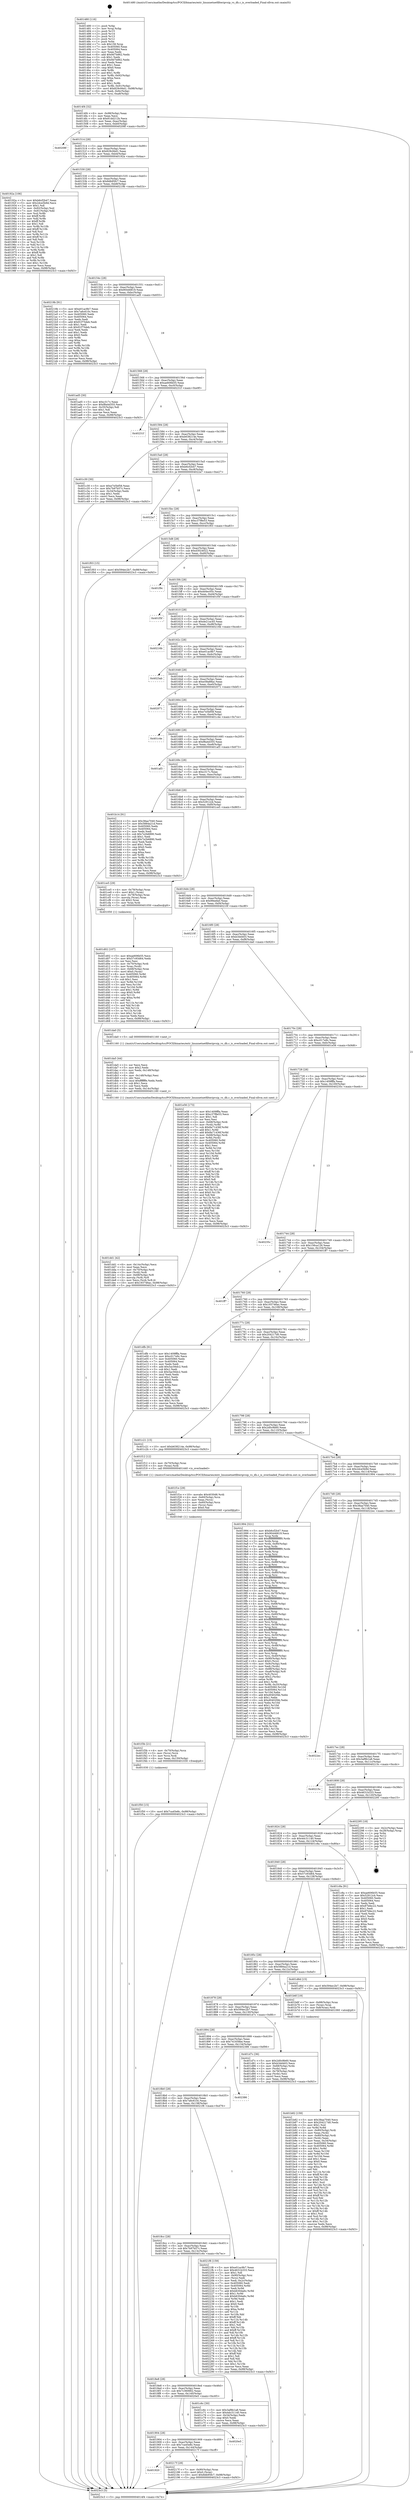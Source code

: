 digraph "0x401480" {
  label = "0x401480 (/mnt/c/Users/mathe/Desktop/tcc/POCII/binaries/extr_linuxnetnetfilteripvsip_vs_dh.c_is_overloaded_Final-ollvm.out::main(0))"
  labelloc = "t"
  node[shape=record]

  Entry [label="",width=0.3,height=0.3,shape=circle,fillcolor=black,style=filled]
  "0x4014f4" [label="{
     0x4014f4 [32]\l
     | [instrs]\l
     &nbsp;&nbsp;0x4014f4 \<+6\>: mov -0x98(%rbp),%eax\l
     &nbsp;&nbsp;0x4014fa \<+2\>: mov %eax,%ecx\l
     &nbsp;&nbsp;0x4014fc \<+6\>: sub $0x81dd212b,%ecx\l
     &nbsp;&nbsp;0x401502 \<+6\>: mov %eax,-0xac(%rbp)\l
     &nbsp;&nbsp;0x401508 \<+6\>: mov %ecx,-0xb0(%rbp)\l
     &nbsp;&nbsp;0x40150e \<+6\>: je 000000000040208f \<main+0xc0f\>\l
  }"]
  "0x40208f" [label="{
     0x40208f\l
  }", style=dashed]
  "0x401514" [label="{
     0x401514 [28]\l
     | [instrs]\l
     &nbsp;&nbsp;0x401514 \<+5\>: jmp 0000000000401519 \<main+0x99\>\l
     &nbsp;&nbsp;0x401519 \<+6\>: mov -0xac(%rbp),%eax\l
     &nbsp;&nbsp;0x40151f \<+5\>: sub $0x829c94d1,%eax\l
     &nbsp;&nbsp;0x401524 \<+6\>: mov %eax,-0xb4(%rbp)\l
     &nbsp;&nbsp;0x40152a \<+6\>: je 000000000040192a \<main+0x4aa\>\l
  }"]
  Exit [label="",width=0.3,height=0.3,shape=circle,fillcolor=black,style=filled,peripheries=2]
  "0x40192a" [label="{
     0x40192a [106]\l
     | [instrs]\l
     &nbsp;&nbsp;0x40192a \<+5\>: mov $0xb6cf2b47,%eax\l
     &nbsp;&nbsp;0x40192f \<+5\>: mov $0x2dce5b9d,%ecx\l
     &nbsp;&nbsp;0x401934 \<+2\>: mov $0x1,%dl\l
     &nbsp;&nbsp;0x401936 \<+7\>: mov -0x92(%rbp),%sil\l
     &nbsp;&nbsp;0x40193d \<+7\>: mov -0x91(%rbp),%dil\l
     &nbsp;&nbsp;0x401944 \<+3\>: mov %sil,%r8b\l
     &nbsp;&nbsp;0x401947 \<+4\>: xor $0xff,%r8b\l
     &nbsp;&nbsp;0x40194b \<+3\>: mov %dil,%r9b\l
     &nbsp;&nbsp;0x40194e \<+4\>: xor $0xff,%r9b\l
     &nbsp;&nbsp;0x401952 \<+3\>: xor $0x1,%dl\l
     &nbsp;&nbsp;0x401955 \<+3\>: mov %r8b,%r10b\l
     &nbsp;&nbsp;0x401958 \<+4\>: and $0xff,%r10b\l
     &nbsp;&nbsp;0x40195c \<+3\>: and %dl,%sil\l
     &nbsp;&nbsp;0x40195f \<+3\>: mov %r9b,%r11b\l
     &nbsp;&nbsp;0x401962 \<+4\>: and $0xff,%r11b\l
     &nbsp;&nbsp;0x401966 \<+3\>: and %dl,%dil\l
     &nbsp;&nbsp;0x401969 \<+3\>: or %sil,%r10b\l
     &nbsp;&nbsp;0x40196c \<+3\>: or %dil,%r11b\l
     &nbsp;&nbsp;0x40196f \<+3\>: xor %r11b,%r10b\l
     &nbsp;&nbsp;0x401972 \<+3\>: or %r9b,%r8b\l
     &nbsp;&nbsp;0x401975 \<+4\>: xor $0xff,%r8b\l
     &nbsp;&nbsp;0x401979 \<+3\>: or $0x1,%dl\l
     &nbsp;&nbsp;0x40197c \<+3\>: and %dl,%r8b\l
     &nbsp;&nbsp;0x40197f \<+3\>: or %r8b,%r10b\l
     &nbsp;&nbsp;0x401982 \<+4\>: test $0x1,%r10b\l
     &nbsp;&nbsp;0x401986 \<+3\>: cmovne %ecx,%eax\l
     &nbsp;&nbsp;0x401989 \<+6\>: mov %eax,-0x98(%rbp)\l
     &nbsp;&nbsp;0x40198f \<+5\>: jmp 00000000004023c3 \<main+0xf43\>\l
  }"]
  "0x401530" [label="{
     0x401530 [28]\l
     | [instrs]\l
     &nbsp;&nbsp;0x401530 \<+5\>: jmp 0000000000401535 \<main+0xb5\>\l
     &nbsp;&nbsp;0x401535 \<+6\>: mov -0xac(%rbp),%eax\l
     &nbsp;&nbsp;0x40153b \<+5\>: sub $0x8db95fc7,%eax\l
     &nbsp;&nbsp;0x401540 \<+6\>: mov %eax,-0xb8(%rbp)\l
     &nbsp;&nbsp;0x401546 \<+6\>: je 000000000040219b \<main+0xd1b\>\l
  }"]
  "0x4023c3" [label="{
     0x4023c3 [5]\l
     | [instrs]\l
     &nbsp;&nbsp;0x4023c3 \<+5\>: jmp 00000000004014f4 \<main+0x74\>\l
  }"]
  "0x401480" [label="{
     0x401480 [116]\l
     | [instrs]\l
     &nbsp;&nbsp;0x401480 \<+1\>: push %rbp\l
     &nbsp;&nbsp;0x401481 \<+3\>: mov %rsp,%rbp\l
     &nbsp;&nbsp;0x401484 \<+2\>: push %r15\l
     &nbsp;&nbsp;0x401486 \<+2\>: push %r14\l
     &nbsp;&nbsp;0x401488 \<+2\>: push %r13\l
     &nbsp;&nbsp;0x40148a \<+2\>: push %r12\l
     &nbsp;&nbsp;0x40148c \<+1\>: push %rbx\l
     &nbsp;&nbsp;0x40148d \<+7\>: sub $0x158,%rsp\l
     &nbsp;&nbsp;0x401494 \<+7\>: mov 0x405060,%eax\l
     &nbsp;&nbsp;0x40149b \<+7\>: mov 0x405064,%ecx\l
     &nbsp;&nbsp;0x4014a2 \<+2\>: mov %eax,%edx\l
     &nbsp;&nbsp;0x4014a4 \<+6\>: add $0x9d7b862,%edx\l
     &nbsp;&nbsp;0x4014aa \<+3\>: sub $0x1,%edx\l
     &nbsp;&nbsp;0x4014ad \<+6\>: sub $0x9d7b862,%edx\l
     &nbsp;&nbsp;0x4014b3 \<+3\>: imul %edx,%eax\l
     &nbsp;&nbsp;0x4014b6 \<+3\>: and $0x1,%eax\l
     &nbsp;&nbsp;0x4014b9 \<+3\>: cmp $0x0,%eax\l
     &nbsp;&nbsp;0x4014bc \<+4\>: sete %r8b\l
     &nbsp;&nbsp;0x4014c0 \<+4\>: and $0x1,%r8b\l
     &nbsp;&nbsp;0x4014c4 \<+7\>: mov %r8b,-0x92(%rbp)\l
     &nbsp;&nbsp;0x4014cb \<+3\>: cmp $0xa,%ecx\l
     &nbsp;&nbsp;0x4014ce \<+4\>: setl %r8b\l
     &nbsp;&nbsp;0x4014d2 \<+4\>: and $0x1,%r8b\l
     &nbsp;&nbsp;0x4014d6 \<+7\>: mov %r8b,-0x91(%rbp)\l
     &nbsp;&nbsp;0x4014dd \<+10\>: movl $0x829c94d1,-0x98(%rbp)\l
     &nbsp;&nbsp;0x4014e7 \<+6\>: mov %edi,-0x9c(%rbp)\l
     &nbsp;&nbsp;0x4014ed \<+7\>: mov %rsi,-0xa8(%rbp)\l
  }"]
  "0x401920" [label="{
     0x401920\l
  }", style=dashed]
  "0x40219b" [label="{
     0x40219b [91]\l
     | [instrs]\l
     &nbsp;&nbsp;0x40219b \<+5\>: mov $0xe01ac9b7,%eax\l
     &nbsp;&nbsp;0x4021a0 \<+5\>: mov $0x7a6c610c,%ecx\l
     &nbsp;&nbsp;0x4021a5 \<+7\>: mov 0x405060,%edx\l
     &nbsp;&nbsp;0x4021ac \<+7\>: mov 0x405064,%esi\l
     &nbsp;&nbsp;0x4021b3 \<+2\>: mov %edx,%edi\l
     &nbsp;&nbsp;0x4021b5 \<+6\>: add $0x91f75deb,%edi\l
     &nbsp;&nbsp;0x4021bb \<+3\>: sub $0x1,%edi\l
     &nbsp;&nbsp;0x4021be \<+6\>: sub $0x91f75deb,%edi\l
     &nbsp;&nbsp;0x4021c4 \<+3\>: imul %edi,%edx\l
     &nbsp;&nbsp;0x4021c7 \<+3\>: and $0x1,%edx\l
     &nbsp;&nbsp;0x4021ca \<+3\>: cmp $0x0,%edx\l
     &nbsp;&nbsp;0x4021cd \<+4\>: sete %r8b\l
     &nbsp;&nbsp;0x4021d1 \<+3\>: cmp $0xa,%esi\l
     &nbsp;&nbsp;0x4021d4 \<+4\>: setl %r9b\l
     &nbsp;&nbsp;0x4021d8 \<+3\>: mov %r8b,%r10b\l
     &nbsp;&nbsp;0x4021db \<+3\>: and %r9b,%r10b\l
     &nbsp;&nbsp;0x4021de \<+3\>: xor %r9b,%r8b\l
     &nbsp;&nbsp;0x4021e1 \<+3\>: or %r8b,%r10b\l
     &nbsp;&nbsp;0x4021e4 \<+4\>: test $0x1,%r10b\l
     &nbsp;&nbsp;0x4021e8 \<+3\>: cmovne %ecx,%eax\l
     &nbsp;&nbsp;0x4021eb \<+6\>: mov %eax,-0x98(%rbp)\l
     &nbsp;&nbsp;0x4021f1 \<+5\>: jmp 00000000004023c3 \<main+0xf43\>\l
  }"]
  "0x40154c" [label="{
     0x40154c [28]\l
     | [instrs]\l
     &nbsp;&nbsp;0x40154c \<+5\>: jmp 0000000000401551 \<main+0xd1\>\l
     &nbsp;&nbsp;0x401551 \<+6\>: mov -0xac(%rbp),%eax\l
     &nbsp;&nbsp;0x401557 \<+5\>: sub $0x90446819,%eax\l
     &nbsp;&nbsp;0x40155c \<+6\>: mov %eax,-0xbc(%rbp)\l
     &nbsp;&nbsp;0x401562 \<+6\>: je 0000000000401ad5 \<main+0x655\>\l
  }"]
  "0x40217f" [label="{
     0x40217f [28]\l
     | [instrs]\l
     &nbsp;&nbsp;0x40217f \<+7\>: mov -0x90(%rbp),%rax\l
     &nbsp;&nbsp;0x402186 \<+6\>: movl $0x0,(%rax)\l
     &nbsp;&nbsp;0x40218c \<+10\>: movl $0x8db95fc7,-0x98(%rbp)\l
     &nbsp;&nbsp;0x402196 \<+5\>: jmp 00000000004023c3 \<main+0xf43\>\l
  }"]
  "0x401ad5" [label="{
     0x401ad5 [30]\l
     | [instrs]\l
     &nbsp;&nbsp;0x401ad5 \<+5\>: mov $0xc317c,%eax\l
     &nbsp;&nbsp;0x401ada \<+5\>: mov $0xf8a4d355,%ecx\l
     &nbsp;&nbsp;0x401adf \<+3\>: mov -0x35(%rbp),%dl\l
     &nbsp;&nbsp;0x401ae2 \<+3\>: test $0x1,%dl\l
     &nbsp;&nbsp;0x401ae5 \<+3\>: cmovne %ecx,%eax\l
     &nbsp;&nbsp;0x401ae8 \<+6\>: mov %eax,-0x98(%rbp)\l
     &nbsp;&nbsp;0x401aee \<+5\>: jmp 00000000004023c3 \<main+0xf43\>\l
  }"]
  "0x401568" [label="{
     0x401568 [28]\l
     | [instrs]\l
     &nbsp;&nbsp;0x401568 \<+5\>: jmp 000000000040156d \<main+0xed\>\l
     &nbsp;&nbsp;0x40156d \<+6\>: mov -0xac(%rbp),%eax\l
     &nbsp;&nbsp;0x401573 \<+5\>: sub $0xae606b55,%eax\l
     &nbsp;&nbsp;0x401578 \<+6\>: mov %eax,-0xc0(%rbp)\l
     &nbsp;&nbsp;0x40157e \<+6\>: je 000000000040231f \<main+0xe9f\>\l
  }"]
  "0x401904" [label="{
     0x401904 [28]\l
     | [instrs]\l
     &nbsp;&nbsp;0x401904 \<+5\>: jmp 0000000000401909 \<main+0x489\>\l
     &nbsp;&nbsp;0x401909 \<+6\>: mov -0xac(%rbp),%eax\l
     &nbsp;&nbsp;0x40190f \<+5\>: sub $0x7ca45e8c,%eax\l
     &nbsp;&nbsp;0x401914 \<+6\>: mov %eax,-0x144(%rbp)\l
     &nbsp;&nbsp;0x40191a \<+6\>: je 000000000040217f \<main+0xcff\>\l
  }"]
  "0x40231f" [label="{
     0x40231f\l
  }", style=dashed]
  "0x401584" [label="{
     0x401584 [28]\l
     | [instrs]\l
     &nbsp;&nbsp;0x401584 \<+5\>: jmp 0000000000401589 \<main+0x109\>\l
     &nbsp;&nbsp;0x401589 \<+6\>: mov -0xac(%rbp),%eax\l
     &nbsp;&nbsp;0x40158f \<+5\>: sub $0xb638214e,%eax\l
     &nbsp;&nbsp;0x401594 \<+6\>: mov %eax,-0xc4(%rbp)\l
     &nbsp;&nbsp;0x40159a \<+6\>: je 0000000000401c30 \<main+0x7b0\>\l
  }"]
  "0x4020e5" [label="{
     0x4020e5\l
  }", style=dashed]
  "0x401c30" [label="{
     0x401c30 [30]\l
     | [instrs]\l
     &nbsp;&nbsp;0x401c30 \<+5\>: mov $0xe7e5bf58,%eax\l
     &nbsp;&nbsp;0x401c35 \<+5\>: mov $0x7b97b57c,%ecx\l
     &nbsp;&nbsp;0x401c3a \<+3\>: mov -0x34(%rbp),%edx\l
     &nbsp;&nbsp;0x401c3d \<+3\>: cmp $0x1,%edx\l
     &nbsp;&nbsp;0x401c40 \<+3\>: cmovl %ecx,%eax\l
     &nbsp;&nbsp;0x401c43 \<+6\>: mov %eax,-0x98(%rbp)\l
     &nbsp;&nbsp;0x401c49 \<+5\>: jmp 00000000004023c3 \<main+0xf43\>\l
  }"]
  "0x4015a0" [label="{
     0x4015a0 [28]\l
     | [instrs]\l
     &nbsp;&nbsp;0x4015a0 \<+5\>: jmp 00000000004015a5 \<main+0x125\>\l
     &nbsp;&nbsp;0x4015a5 \<+6\>: mov -0xac(%rbp),%eax\l
     &nbsp;&nbsp;0x4015ab \<+5\>: sub $0xb6cf2b47,%eax\l
     &nbsp;&nbsp;0x4015b0 \<+6\>: mov %eax,-0xc8(%rbp)\l
     &nbsp;&nbsp;0x4015b6 \<+6\>: je 00000000004022a7 \<main+0xe27\>\l
  }"]
  "0x401f50" [label="{
     0x401f50 [15]\l
     | [instrs]\l
     &nbsp;&nbsp;0x401f50 \<+10\>: movl $0x7ca45e8c,-0x98(%rbp)\l
     &nbsp;&nbsp;0x401f5a \<+5\>: jmp 00000000004023c3 \<main+0xf43\>\l
  }"]
  "0x4022a7" [label="{
     0x4022a7\l
  }", style=dashed]
  "0x4015bc" [label="{
     0x4015bc [28]\l
     | [instrs]\l
     &nbsp;&nbsp;0x4015bc \<+5\>: jmp 00000000004015c1 \<main+0x141\>\l
     &nbsp;&nbsp;0x4015c1 \<+6\>: mov -0xac(%rbp),%eax\l
     &nbsp;&nbsp;0x4015c7 \<+5\>: sub $0xc37f8e53,%eax\l
     &nbsp;&nbsp;0x4015cc \<+6\>: mov %eax,-0xcc(%rbp)\l
     &nbsp;&nbsp;0x4015d2 \<+6\>: je 0000000000401f03 \<main+0xa83\>\l
  }"]
  "0x401f3b" [label="{
     0x401f3b [21]\l
     | [instrs]\l
     &nbsp;&nbsp;0x401f3b \<+4\>: mov -0x70(%rbp),%rcx\l
     &nbsp;&nbsp;0x401f3f \<+3\>: mov (%rcx),%rcx\l
     &nbsp;&nbsp;0x401f42 \<+3\>: mov %rcx,%rdi\l
     &nbsp;&nbsp;0x401f45 \<+6\>: mov %eax,-0x150(%rbp)\l
     &nbsp;&nbsp;0x401f4b \<+5\>: call 0000000000401030 \<free@plt\>\l
     | [calls]\l
     &nbsp;&nbsp;0x401030 \{1\} (unknown)\l
  }"]
  "0x401f03" [label="{
     0x401f03 [15]\l
     | [instrs]\l
     &nbsp;&nbsp;0x401f03 \<+10\>: movl $0x594ec2b7,-0x98(%rbp)\l
     &nbsp;&nbsp;0x401f0d \<+5\>: jmp 00000000004023c3 \<main+0xf43\>\l
  }"]
  "0x4015d8" [label="{
     0x4015d8 [28]\l
     | [instrs]\l
     &nbsp;&nbsp;0x4015d8 \<+5\>: jmp 00000000004015dd \<main+0x15d\>\l
     &nbsp;&nbsp;0x4015dd \<+6\>: mov -0xac(%rbp),%eax\l
     &nbsp;&nbsp;0x4015e3 \<+5\>: sub $0xd3024022,%eax\l
     &nbsp;&nbsp;0x4015e8 \<+6\>: mov %eax,-0xd0(%rbp)\l
     &nbsp;&nbsp;0x4015ee \<+6\>: je 0000000000401f9c \<main+0xb1c\>\l
  }"]
  "0x401f1e" [label="{
     0x401f1e [29]\l
     | [instrs]\l
     &nbsp;&nbsp;0x401f1e \<+10\>: movabs $0x4030d6,%rdi\l
     &nbsp;&nbsp;0x401f28 \<+4\>: mov -0x60(%rbp),%rcx\l
     &nbsp;&nbsp;0x401f2c \<+2\>: mov %eax,(%rcx)\l
     &nbsp;&nbsp;0x401f2e \<+4\>: mov -0x60(%rbp),%rcx\l
     &nbsp;&nbsp;0x401f32 \<+2\>: mov (%rcx),%esi\l
     &nbsp;&nbsp;0x401f34 \<+2\>: mov $0x0,%al\l
     &nbsp;&nbsp;0x401f36 \<+5\>: call 0000000000401040 \<printf@plt\>\l
     | [calls]\l
     &nbsp;&nbsp;0x401040 \{1\} (unknown)\l
  }"]
  "0x401f9c" [label="{
     0x401f9c\l
  }", style=dashed]
  "0x4015f4" [label="{
     0x4015f4 [28]\l
     | [instrs]\l
     &nbsp;&nbsp;0x4015f4 \<+5\>: jmp 00000000004015f9 \<main+0x179\>\l
     &nbsp;&nbsp;0x4015f9 \<+6\>: mov -0xac(%rbp),%eax\l
     &nbsp;&nbsp;0x4015ff \<+5\>: sub $0xdd4ec05c,%eax\l
     &nbsp;&nbsp;0x401604 \<+6\>: mov %eax,-0xd4(%rbp)\l
     &nbsp;&nbsp;0x40160a \<+6\>: je 0000000000401f5f \<main+0xadf\>\l
  }"]
  "0x401dd1" [label="{
     0x401dd1 [42]\l
     | [instrs]\l
     &nbsp;&nbsp;0x401dd1 \<+6\>: mov -0x14c(%rbp),%ecx\l
     &nbsp;&nbsp;0x401dd7 \<+3\>: imul %eax,%ecx\l
     &nbsp;&nbsp;0x401dda \<+4\>: mov -0x70(%rbp),%rdi\l
     &nbsp;&nbsp;0x401dde \<+3\>: mov (%rdi),%rdi\l
     &nbsp;&nbsp;0x401de1 \<+4\>: mov -0x68(%rbp),%r8\l
     &nbsp;&nbsp;0x401de5 \<+3\>: movslq (%r8),%r8\l
     &nbsp;&nbsp;0x401de8 \<+4\>: mov %ecx,(%rdi,%r8,4)\l
     &nbsp;&nbsp;0x401dec \<+10\>: movl $0x193746ac,-0x98(%rbp)\l
     &nbsp;&nbsp;0x401df6 \<+5\>: jmp 00000000004023c3 \<main+0xf43\>\l
  }"]
  "0x401f5f" [label="{
     0x401f5f\l
  }", style=dashed]
  "0x401610" [label="{
     0x401610 [28]\l
     | [instrs]\l
     &nbsp;&nbsp;0x401610 \<+5\>: jmp 0000000000401615 \<main+0x195\>\l
     &nbsp;&nbsp;0x401615 \<+6\>: mov -0xac(%rbp),%eax\l
     &nbsp;&nbsp;0x40161b \<+5\>: sub $0xde21ac45,%eax\l
     &nbsp;&nbsp;0x401620 \<+6\>: mov %eax,-0xd8(%rbp)\l
     &nbsp;&nbsp;0x401626 \<+6\>: je 000000000040216b \<main+0xceb\>\l
  }"]
  "0x401da5" [label="{
     0x401da5 [44]\l
     | [instrs]\l
     &nbsp;&nbsp;0x401da5 \<+2\>: xor %ecx,%ecx\l
     &nbsp;&nbsp;0x401da7 \<+5\>: mov $0x2,%edx\l
     &nbsp;&nbsp;0x401dac \<+6\>: mov %edx,-0x148(%rbp)\l
     &nbsp;&nbsp;0x401db2 \<+1\>: cltd\l
     &nbsp;&nbsp;0x401db3 \<+6\>: mov -0x148(%rbp),%esi\l
     &nbsp;&nbsp;0x401db9 \<+2\>: idiv %esi\l
     &nbsp;&nbsp;0x401dbb \<+6\>: imul $0xfffffffe,%edx,%edx\l
     &nbsp;&nbsp;0x401dc1 \<+3\>: sub $0x1,%ecx\l
     &nbsp;&nbsp;0x401dc4 \<+2\>: sub %ecx,%edx\l
     &nbsp;&nbsp;0x401dc6 \<+6\>: mov %edx,-0x14c(%rbp)\l
     &nbsp;&nbsp;0x401dcc \<+5\>: call 0000000000401160 \<next_i\>\l
     | [calls]\l
     &nbsp;&nbsp;0x401160 \{1\} (/mnt/c/Users/mathe/Desktop/tcc/POCII/binaries/extr_linuxnetnetfilteripvsip_vs_dh.c_is_overloaded_Final-ollvm.out::next_i)\l
  }"]
  "0x40216b" [label="{
     0x40216b\l
  }", style=dashed]
  "0x40162c" [label="{
     0x40162c [28]\l
     | [instrs]\l
     &nbsp;&nbsp;0x40162c \<+5\>: jmp 0000000000401631 \<main+0x1b1\>\l
     &nbsp;&nbsp;0x401631 \<+6\>: mov -0xac(%rbp),%eax\l
     &nbsp;&nbsp;0x401637 \<+5\>: sub $0xe01ac9b7,%eax\l
     &nbsp;&nbsp;0x40163c \<+6\>: mov %eax,-0xdc(%rbp)\l
     &nbsp;&nbsp;0x401642 \<+6\>: je 00000000004023ab \<main+0xf2b\>\l
  }"]
  "0x401d02" [label="{
     0x401d02 [107]\l
     | [instrs]\l
     &nbsp;&nbsp;0x401d02 \<+5\>: mov $0xae606b55,%ecx\l
     &nbsp;&nbsp;0x401d07 \<+5\>: mov $0x57c93d64,%edx\l
     &nbsp;&nbsp;0x401d0c \<+2\>: xor %esi,%esi\l
     &nbsp;&nbsp;0x401d0e \<+4\>: mov -0x70(%rbp),%rdi\l
     &nbsp;&nbsp;0x401d12 \<+3\>: mov %rax,(%rdi)\l
     &nbsp;&nbsp;0x401d15 \<+4\>: mov -0x68(%rbp),%rax\l
     &nbsp;&nbsp;0x401d19 \<+6\>: movl $0x0,(%rax)\l
     &nbsp;&nbsp;0x401d1f \<+8\>: mov 0x405060,%r8d\l
     &nbsp;&nbsp;0x401d27 \<+8\>: mov 0x405064,%r9d\l
     &nbsp;&nbsp;0x401d2f \<+3\>: sub $0x1,%esi\l
     &nbsp;&nbsp;0x401d32 \<+3\>: mov %r8d,%r10d\l
     &nbsp;&nbsp;0x401d35 \<+3\>: add %esi,%r10d\l
     &nbsp;&nbsp;0x401d38 \<+4\>: imul %r10d,%r8d\l
     &nbsp;&nbsp;0x401d3c \<+4\>: and $0x1,%r8d\l
     &nbsp;&nbsp;0x401d40 \<+4\>: cmp $0x0,%r8d\l
     &nbsp;&nbsp;0x401d44 \<+4\>: sete %r11b\l
     &nbsp;&nbsp;0x401d48 \<+4\>: cmp $0xa,%r9d\l
     &nbsp;&nbsp;0x401d4c \<+3\>: setl %bl\l
     &nbsp;&nbsp;0x401d4f \<+3\>: mov %r11b,%r14b\l
     &nbsp;&nbsp;0x401d52 \<+3\>: and %bl,%r14b\l
     &nbsp;&nbsp;0x401d55 \<+3\>: xor %bl,%r11b\l
     &nbsp;&nbsp;0x401d58 \<+3\>: or %r11b,%r14b\l
     &nbsp;&nbsp;0x401d5b \<+4\>: test $0x1,%r14b\l
     &nbsp;&nbsp;0x401d5f \<+3\>: cmovne %edx,%ecx\l
     &nbsp;&nbsp;0x401d62 \<+6\>: mov %ecx,-0x98(%rbp)\l
     &nbsp;&nbsp;0x401d68 \<+5\>: jmp 00000000004023c3 \<main+0xf43\>\l
  }"]
  "0x4023ab" [label="{
     0x4023ab\l
  }", style=dashed]
  "0x401648" [label="{
     0x401648 [28]\l
     | [instrs]\l
     &nbsp;&nbsp;0x401648 \<+5\>: jmp 000000000040164d \<main+0x1cd\>\l
     &nbsp;&nbsp;0x40164d \<+6\>: mov -0xac(%rbp),%eax\l
     &nbsp;&nbsp;0x401653 \<+5\>: sub $0xe58a88ac,%eax\l
     &nbsp;&nbsp;0x401658 \<+6\>: mov %eax,-0xe0(%rbp)\l
     &nbsp;&nbsp;0x40165e \<+6\>: je 0000000000402071 \<main+0xbf1\>\l
  }"]
  "0x4018e8" [label="{
     0x4018e8 [28]\l
     | [instrs]\l
     &nbsp;&nbsp;0x4018e8 \<+5\>: jmp 00000000004018ed \<main+0x46d\>\l
     &nbsp;&nbsp;0x4018ed \<+6\>: mov -0xac(%rbp),%eax\l
     &nbsp;&nbsp;0x4018f3 \<+5\>: sub $0x7c360662,%eax\l
     &nbsp;&nbsp;0x4018f8 \<+6\>: mov %eax,-0x140(%rbp)\l
     &nbsp;&nbsp;0x4018fe \<+6\>: je 00000000004020e5 \<main+0xc65\>\l
  }"]
  "0x402071" [label="{
     0x402071\l
  }", style=dashed]
  "0x401664" [label="{
     0x401664 [28]\l
     | [instrs]\l
     &nbsp;&nbsp;0x401664 \<+5\>: jmp 0000000000401669 \<main+0x1e9\>\l
     &nbsp;&nbsp;0x401669 \<+6\>: mov -0xac(%rbp),%eax\l
     &nbsp;&nbsp;0x40166f \<+5\>: sub $0xe7e5bf58,%eax\l
     &nbsp;&nbsp;0x401674 \<+6\>: mov %eax,-0xe4(%rbp)\l
     &nbsp;&nbsp;0x40167a \<+6\>: je 0000000000401c4e \<main+0x7ce\>\l
  }"]
  "0x401c6c" [label="{
     0x401c6c [30]\l
     | [instrs]\l
     &nbsp;&nbsp;0x401c6c \<+5\>: mov $0x3af8b1a8,%eax\l
     &nbsp;&nbsp;0x401c71 \<+5\>: mov $0x4dc31140,%ecx\l
     &nbsp;&nbsp;0x401c76 \<+3\>: mov -0x34(%rbp),%edx\l
     &nbsp;&nbsp;0x401c79 \<+3\>: cmp $0x0,%edx\l
     &nbsp;&nbsp;0x401c7c \<+3\>: cmove %ecx,%eax\l
     &nbsp;&nbsp;0x401c7f \<+6\>: mov %eax,-0x98(%rbp)\l
     &nbsp;&nbsp;0x401c85 \<+5\>: jmp 00000000004023c3 \<main+0xf43\>\l
  }"]
  "0x401c4e" [label="{
     0x401c4e\l
  }", style=dashed]
  "0x401680" [label="{
     0x401680 [28]\l
     | [instrs]\l
     &nbsp;&nbsp;0x401680 \<+5\>: jmp 0000000000401685 \<main+0x205\>\l
     &nbsp;&nbsp;0x401685 \<+6\>: mov -0xac(%rbp),%eax\l
     &nbsp;&nbsp;0x40168b \<+5\>: sub $0xf8a4d355,%eax\l
     &nbsp;&nbsp;0x401690 \<+6\>: mov %eax,-0xe8(%rbp)\l
     &nbsp;&nbsp;0x401696 \<+6\>: je 0000000000401af3 \<main+0x673\>\l
  }"]
  "0x4018cc" [label="{
     0x4018cc [28]\l
     | [instrs]\l
     &nbsp;&nbsp;0x4018cc \<+5\>: jmp 00000000004018d1 \<main+0x451\>\l
     &nbsp;&nbsp;0x4018d1 \<+6\>: mov -0xac(%rbp),%eax\l
     &nbsp;&nbsp;0x4018d7 \<+5\>: sub $0x7b97b57c,%eax\l
     &nbsp;&nbsp;0x4018dc \<+6\>: mov %eax,-0x13c(%rbp)\l
     &nbsp;&nbsp;0x4018e2 \<+6\>: je 0000000000401c6c \<main+0x7ec\>\l
  }"]
  "0x401af3" [label="{
     0x401af3\l
  }", style=dashed]
  "0x40169c" [label="{
     0x40169c [28]\l
     | [instrs]\l
     &nbsp;&nbsp;0x40169c \<+5\>: jmp 00000000004016a1 \<main+0x221\>\l
     &nbsp;&nbsp;0x4016a1 \<+6\>: mov -0xac(%rbp),%eax\l
     &nbsp;&nbsp;0x4016a7 \<+5\>: sub $0xc317c,%eax\l
     &nbsp;&nbsp;0x4016ac \<+6\>: mov %eax,-0xec(%rbp)\l
     &nbsp;&nbsp;0x4016b2 \<+6\>: je 0000000000401b14 \<main+0x694\>\l
  }"]
  "0x4021f6" [label="{
     0x4021f6 [159]\l
     | [instrs]\l
     &nbsp;&nbsp;0x4021f6 \<+5\>: mov $0xe01ac9b7,%eax\l
     &nbsp;&nbsp;0x4021fb \<+5\>: mov $0x4631b333,%ecx\l
     &nbsp;&nbsp;0x402200 \<+2\>: mov $0x1,%dl\l
     &nbsp;&nbsp;0x402202 \<+7\>: mov -0x90(%rbp),%rsi\l
     &nbsp;&nbsp;0x402209 \<+2\>: mov (%rsi),%edi\l
     &nbsp;&nbsp;0x40220b \<+3\>: mov %edi,-0x2c(%rbp)\l
     &nbsp;&nbsp;0x40220e \<+7\>: mov 0x405060,%edi\l
     &nbsp;&nbsp;0x402215 \<+8\>: mov 0x405064,%r8d\l
     &nbsp;&nbsp;0x40221d \<+3\>: mov %edi,%r9d\l
     &nbsp;&nbsp;0x402220 \<+7\>: add $0xb630da6c,%r9d\l
     &nbsp;&nbsp;0x402227 \<+4\>: sub $0x1,%r9d\l
     &nbsp;&nbsp;0x40222b \<+7\>: sub $0xb630da6c,%r9d\l
     &nbsp;&nbsp;0x402232 \<+4\>: imul %r9d,%edi\l
     &nbsp;&nbsp;0x402236 \<+3\>: and $0x1,%edi\l
     &nbsp;&nbsp;0x402239 \<+3\>: cmp $0x0,%edi\l
     &nbsp;&nbsp;0x40223c \<+4\>: sete %r10b\l
     &nbsp;&nbsp;0x402240 \<+4\>: cmp $0xa,%r8d\l
     &nbsp;&nbsp;0x402244 \<+4\>: setl %r11b\l
     &nbsp;&nbsp;0x402248 \<+3\>: mov %r10b,%bl\l
     &nbsp;&nbsp;0x40224b \<+3\>: xor $0xff,%bl\l
     &nbsp;&nbsp;0x40224e \<+3\>: mov %r11b,%r14b\l
     &nbsp;&nbsp;0x402251 \<+4\>: xor $0xff,%r14b\l
     &nbsp;&nbsp;0x402255 \<+3\>: xor $0x1,%dl\l
     &nbsp;&nbsp;0x402258 \<+3\>: mov %bl,%r15b\l
     &nbsp;&nbsp;0x40225b \<+4\>: and $0xff,%r15b\l
     &nbsp;&nbsp;0x40225f \<+3\>: and %dl,%r10b\l
     &nbsp;&nbsp;0x402262 \<+3\>: mov %r14b,%r12b\l
     &nbsp;&nbsp;0x402265 \<+4\>: and $0xff,%r12b\l
     &nbsp;&nbsp;0x402269 \<+3\>: and %dl,%r11b\l
     &nbsp;&nbsp;0x40226c \<+3\>: or %r10b,%r15b\l
     &nbsp;&nbsp;0x40226f \<+3\>: or %r11b,%r12b\l
     &nbsp;&nbsp;0x402272 \<+3\>: xor %r12b,%r15b\l
     &nbsp;&nbsp;0x402275 \<+3\>: or %r14b,%bl\l
     &nbsp;&nbsp;0x402278 \<+3\>: xor $0xff,%bl\l
     &nbsp;&nbsp;0x40227b \<+3\>: or $0x1,%dl\l
     &nbsp;&nbsp;0x40227e \<+2\>: and %dl,%bl\l
     &nbsp;&nbsp;0x402280 \<+3\>: or %bl,%r15b\l
     &nbsp;&nbsp;0x402283 \<+4\>: test $0x1,%r15b\l
     &nbsp;&nbsp;0x402287 \<+3\>: cmovne %ecx,%eax\l
     &nbsp;&nbsp;0x40228a \<+6\>: mov %eax,-0x98(%rbp)\l
     &nbsp;&nbsp;0x402290 \<+5\>: jmp 00000000004023c3 \<main+0xf43\>\l
  }"]
  "0x401b14" [label="{
     0x401b14 [91]\l
     | [instrs]\l
     &nbsp;&nbsp;0x401b14 \<+5\>: mov $0x38aa7040,%eax\l
     &nbsp;&nbsp;0x401b19 \<+5\>: mov $0x5884a21d,%ecx\l
     &nbsp;&nbsp;0x401b1e \<+7\>: mov 0x405060,%edx\l
     &nbsp;&nbsp;0x401b25 \<+7\>: mov 0x405064,%esi\l
     &nbsp;&nbsp;0x401b2c \<+2\>: mov %edx,%edi\l
     &nbsp;&nbsp;0x401b2e \<+6\>: sub $0x7e2b6890,%edi\l
     &nbsp;&nbsp;0x401b34 \<+3\>: sub $0x1,%edi\l
     &nbsp;&nbsp;0x401b37 \<+6\>: add $0x7e2b6890,%edi\l
     &nbsp;&nbsp;0x401b3d \<+3\>: imul %edi,%edx\l
     &nbsp;&nbsp;0x401b40 \<+3\>: and $0x1,%edx\l
     &nbsp;&nbsp;0x401b43 \<+3\>: cmp $0x0,%edx\l
     &nbsp;&nbsp;0x401b46 \<+4\>: sete %r8b\l
     &nbsp;&nbsp;0x401b4a \<+3\>: cmp $0xa,%esi\l
     &nbsp;&nbsp;0x401b4d \<+4\>: setl %r9b\l
     &nbsp;&nbsp;0x401b51 \<+3\>: mov %r8b,%r10b\l
     &nbsp;&nbsp;0x401b54 \<+3\>: and %r9b,%r10b\l
     &nbsp;&nbsp;0x401b57 \<+3\>: xor %r9b,%r8b\l
     &nbsp;&nbsp;0x401b5a \<+3\>: or %r8b,%r10b\l
     &nbsp;&nbsp;0x401b5d \<+4\>: test $0x1,%r10b\l
     &nbsp;&nbsp;0x401b61 \<+3\>: cmovne %ecx,%eax\l
     &nbsp;&nbsp;0x401b64 \<+6\>: mov %eax,-0x98(%rbp)\l
     &nbsp;&nbsp;0x401b6a \<+5\>: jmp 00000000004023c3 \<main+0xf43\>\l
  }"]
  "0x4016b8" [label="{
     0x4016b8 [28]\l
     | [instrs]\l
     &nbsp;&nbsp;0x4016b8 \<+5\>: jmp 00000000004016bd \<main+0x23d\>\l
     &nbsp;&nbsp;0x4016bd \<+6\>: mov -0xac(%rbp),%eax\l
     &nbsp;&nbsp;0x4016c3 \<+5\>: sub $0x52912cb,%eax\l
     &nbsp;&nbsp;0x4016c8 \<+6\>: mov %eax,-0xf0(%rbp)\l
     &nbsp;&nbsp;0x4016ce \<+6\>: je 0000000000401ce5 \<main+0x865\>\l
  }"]
  "0x4018b0" [label="{
     0x4018b0 [28]\l
     | [instrs]\l
     &nbsp;&nbsp;0x4018b0 \<+5\>: jmp 00000000004018b5 \<main+0x435\>\l
     &nbsp;&nbsp;0x4018b5 \<+6\>: mov -0xac(%rbp),%eax\l
     &nbsp;&nbsp;0x4018bb \<+5\>: sub $0x7a6c610c,%eax\l
     &nbsp;&nbsp;0x4018c0 \<+6\>: mov %eax,-0x138(%rbp)\l
     &nbsp;&nbsp;0x4018c6 \<+6\>: je 00000000004021f6 \<main+0xd76\>\l
  }"]
  "0x401ce5" [label="{
     0x401ce5 [29]\l
     | [instrs]\l
     &nbsp;&nbsp;0x401ce5 \<+4\>: mov -0x78(%rbp),%rax\l
     &nbsp;&nbsp;0x401ce9 \<+6\>: movl $0x1,(%rax)\l
     &nbsp;&nbsp;0x401cef \<+4\>: mov -0x78(%rbp),%rax\l
     &nbsp;&nbsp;0x401cf3 \<+3\>: movslq (%rax),%rax\l
     &nbsp;&nbsp;0x401cf6 \<+4\>: shl $0x2,%rax\l
     &nbsp;&nbsp;0x401cfa \<+3\>: mov %rax,%rdi\l
     &nbsp;&nbsp;0x401cfd \<+5\>: call 0000000000401050 \<malloc@plt\>\l
     | [calls]\l
     &nbsp;&nbsp;0x401050 \{1\} (unknown)\l
  }"]
  "0x4016d4" [label="{
     0x4016d4 [28]\l
     | [instrs]\l
     &nbsp;&nbsp;0x4016d4 \<+5\>: jmp 00000000004016d9 \<main+0x259\>\l
     &nbsp;&nbsp;0x4016d9 \<+6\>: mov -0xac(%rbp),%eax\l
     &nbsp;&nbsp;0x4016df \<+5\>: sub $0x99eefa0,%eax\l
     &nbsp;&nbsp;0x4016e4 \<+6\>: mov %eax,-0xf4(%rbp)\l
     &nbsp;&nbsp;0x4016ea \<+6\>: je 000000000040210f \<main+0xc8f\>\l
  }"]
  "0x402386" [label="{
     0x402386\l
  }", style=dashed]
  "0x40210f" [label="{
     0x40210f\l
  }", style=dashed]
  "0x4016f0" [label="{
     0x4016f0 [28]\l
     | [instrs]\l
     &nbsp;&nbsp;0x4016f0 \<+5\>: jmp 00000000004016f5 \<main+0x275\>\l
     &nbsp;&nbsp;0x4016f5 \<+6\>: mov -0xac(%rbp),%eax\l
     &nbsp;&nbsp;0x4016fb \<+5\>: sub $0xb3dd403,%eax\l
     &nbsp;&nbsp;0x401700 \<+6\>: mov %eax,-0xf8(%rbp)\l
     &nbsp;&nbsp;0x401706 \<+6\>: je 0000000000401da0 \<main+0x920\>\l
  }"]
  "0x401894" [label="{
     0x401894 [28]\l
     | [instrs]\l
     &nbsp;&nbsp;0x401894 \<+5\>: jmp 0000000000401899 \<main+0x419\>\l
     &nbsp;&nbsp;0x401899 \<+6\>: mov -0xac(%rbp),%eax\l
     &nbsp;&nbsp;0x40189f \<+5\>: sub $0x741658ee,%eax\l
     &nbsp;&nbsp;0x4018a4 \<+6\>: mov %eax,-0x134(%rbp)\l
     &nbsp;&nbsp;0x4018aa \<+6\>: je 0000000000402386 \<main+0xf06\>\l
  }"]
  "0x401da0" [label="{
     0x401da0 [5]\l
     | [instrs]\l
     &nbsp;&nbsp;0x401da0 \<+5\>: call 0000000000401160 \<next_i\>\l
     | [calls]\l
     &nbsp;&nbsp;0x401160 \{1\} (/mnt/c/Users/mathe/Desktop/tcc/POCII/binaries/extr_linuxnetnetfilteripvsip_vs_dh.c_is_overloaded_Final-ollvm.out::next_i)\l
  }"]
  "0x40170c" [label="{
     0x40170c [28]\l
     | [instrs]\l
     &nbsp;&nbsp;0x40170c \<+5\>: jmp 0000000000401711 \<main+0x291\>\l
     &nbsp;&nbsp;0x401711 \<+6\>: mov -0xac(%rbp),%eax\l
     &nbsp;&nbsp;0x401717 \<+5\>: sub $0xc017e9c,%eax\l
     &nbsp;&nbsp;0x40171c \<+6\>: mov %eax,-0xfc(%rbp)\l
     &nbsp;&nbsp;0x401722 \<+6\>: je 0000000000401e56 \<main+0x9d6\>\l
  }"]
  "0x401d7c" [label="{
     0x401d7c [36]\l
     | [instrs]\l
     &nbsp;&nbsp;0x401d7c \<+5\>: mov $0x2d0c9b60,%eax\l
     &nbsp;&nbsp;0x401d81 \<+5\>: mov $0xb3dd403,%ecx\l
     &nbsp;&nbsp;0x401d86 \<+4\>: mov -0x68(%rbp),%rdx\l
     &nbsp;&nbsp;0x401d8a \<+2\>: mov (%rdx),%esi\l
     &nbsp;&nbsp;0x401d8c \<+4\>: mov -0x78(%rbp),%rdx\l
     &nbsp;&nbsp;0x401d90 \<+2\>: cmp (%rdx),%esi\l
     &nbsp;&nbsp;0x401d92 \<+3\>: cmovl %ecx,%eax\l
     &nbsp;&nbsp;0x401d95 \<+6\>: mov %eax,-0x98(%rbp)\l
     &nbsp;&nbsp;0x401d9b \<+5\>: jmp 00000000004023c3 \<main+0xf43\>\l
  }"]
  "0x401e56" [label="{
     0x401e56 [173]\l
     | [instrs]\l
     &nbsp;&nbsp;0x401e56 \<+5\>: mov $0x1409fffa,%eax\l
     &nbsp;&nbsp;0x401e5b \<+5\>: mov $0xc37f8e53,%ecx\l
     &nbsp;&nbsp;0x401e60 \<+2\>: mov $0x1,%dl\l
     &nbsp;&nbsp;0x401e62 \<+2\>: xor %esi,%esi\l
     &nbsp;&nbsp;0x401e64 \<+4\>: mov -0x68(%rbp),%rdi\l
     &nbsp;&nbsp;0x401e68 \<+3\>: mov (%rdi),%r8d\l
     &nbsp;&nbsp;0x401e6b \<+7\>: sub $0x8a71436f,%r8d\l
     &nbsp;&nbsp;0x401e72 \<+4\>: add $0x1,%r8d\l
     &nbsp;&nbsp;0x401e76 \<+7\>: add $0x8a71436f,%r8d\l
     &nbsp;&nbsp;0x401e7d \<+4\>: mov -0x68(%rbp),%rdi\l
     &nbsp;&nbsp;0x401e81 \<+3\>: mov %r8d,(%rdi)\l
     &nbsp;&nbsp;0x401e84 \<+8\>: mov 0x405060,%r8d\l
     &nbsp;&nbsp;0x401e8c \<+8\>: mov 0x405064,%r9d\l
     &nbsp;&nbsp;0x401e94 \<+3\>: sub $0x1,%esi\l
     &nbsp;&nbsp;0x401e97 \<+3\>: mov %r8d,%r10d\l
     &nbsp;&nbsp;0x401e9a \<+3\>: add %esi,%r10d\l
     &nbsp;&nbsp;0x401e9d \<+4\>: imul %r10d,%r8d\l
     &nbsp;&nbsp;0x401ea1 \<+4\>: and $0x1,%r8d\l
     &nbsp;&nbsp;0x401ea5 \<+4\>: cmp $0x0,%r8d\l
     &nbsp;&nbsp;0x401ea9 \<+4\>: sete %r11b\l
     &nbsp;&nbsp;0x401ead \<+4\>: cmp $0xa,%r9d\l
     &nbsp;&nbsp;0x401eb1 \<+3\>: setl %bl\l
     &nbsp;&nbsp;0x401eb4 \<+3\>: mov %r11b,%r14b\l
     &nbsp;&nbsp;0x401eb7 \<+4\>: xor $0xff,%r14b\l
     &nbsp;&nbsp;0x401ebb \<+3\>: mov %bl,%r15b\l
     &nbsp;&nbsp;0x401ebe \<+4\>: xor $0xff,%r15b\l
     &nbsp;&nbsp;0x401ec2 \<+3\>: xor $0x0,%dl\l
     &nbsp;&nbsp;0x401ec5 \<+3\>: mov %r14b,%r12b\l
     &nbsp;&nbsp;0x401ec8 \<+4\>: and $0x0,%r12b\l
     &nbsp;&nbsp;0x401ecc \<+3\>: and %dl,%r11b\l
     &nbsp;&nbsp;0x401ecf \<+3\>: mov %r15b,%r13b\l
     &nbsp;&nbsp;0x401ed2 \<+4\>: and $0x0,%r13b\l
     &nbsp;&nbsp;0x401ed6 \<+2\>: and %dl,%bl\l
     &nbsp;&nbsp;0x401ed8 \<+3\>: or %r11b,%r12b\l
     &nbsp;&nbsp;0x401edb \<+3\>: or %bl,%r13b\l
     &nbsp;&nbsp;0x401ede \<+3\>: xor %r13b,%r12b\l
     &nbsp;&nbsp;0x401ee1 \<+3\>: or %r15b,%r14b\l
     &nbsp;&nbsp;0x401ee4 \<+4\>: xor $0xff,%r14b\l
     &nbsp;&nbsp;0x401ee8 \<+3\>: or $0x0,%dl\l
     &nbsp;&nbsp;0x401eeb \<+3\>: and %dl,%r14b\l
     &nbsp;&nbsp;0x401eee \<+3\>: or %r14b,%r12b\l
     &nbsp;&nbsp;0x401ef1 \<+4\>: test $0x1,%r12b\l
     &nbsp;&nbsp;0x401ef5 \<+3\>: cmovne %ecx,%eax\l
     &nbsp;&nbsp;0x401ef8 \<+6\>: mov %eax,-0x98(%rbp)\l
     &nbsp;&nbsp;0x401efe \<+5\>: jmp 00000000004023c3 \<main+0xf43\>\l
  }"]
  "0x401728" [label="{
     0x401728 [28]\l
     | [instrs]\l
     &nbsp;&nbsp;0x401728 \<+5\>: jmp 000000000040172d \<main+0x2ad\>\l
     &nbsp;&nbsp;0x40172d \<+6\>: mov -0xac(%rbp),%eax\l
     &nbsp;&nbsp;0x401733 \<+5\>: sub $0x1409fffa,%eax\l
     &nbsp;&nbsp;0x401738 \<+6\>: mov %eax,-0x100(%rbp)\l
     &nbsp;&nbsp;0x40173e \<+6\>: je 000000000040235c \<main+0xedc\>\l
  }"]
  "0x401b82" [label="{
     0x401b82 [159]\l
     | [instrs]\l
     &nbsp;&nbsp;0x401b82 \<+5\>: mov $0x38aa7040,%ecx\l
     &nbsp;&nbsp;0x401b87 \<+5\>: mov $0x204217d0,%edx\l
     &nbsp;&nbsp;0x401b8c \<+3\>: mov $0x1,%sil\l
     &nbsp;&nbsp;0x401b8f \<+3\>: xor %r8d,%r8d\l
     &nbsp;&nbsp;0x401b92 \<+4\>: mov -0x80(%rbp),%rdi\l
     &nbsp;&nbsp;0x401b96 \<+2\>: mov %eax,(%rdi)\l
     &nbsp;&nbsp;0x401b98 \<+4\>: mov -0x80(%rbp),%rdi\l
     &nbsp;&nbsp;0x401b9c \<+2\>: mov (%rdi),%eax\l
     &nbsp;&nbsp;0x401b9e \<+3\>: mov %eax,-0x34(%rbp)\l
     &nbsp;&nbsp;0x401ba1 \<+7\>: mov 0x405060,%eax\l
     &nbsp;&nbsp;0x401ba8 \<+8\>: mov 0x405064,%r9d\l
     &nbsp;&nbsp;0x401bb0 \<+4\>: sub $0x1,%r8d\l
     &nbsp;&nbsp;0x401bb4 \<+3\>: mov %eax,%r10d\l
     &nbsp;&nbsp;0x401bb7 \<+3\>: add %r8d,%r10d\l
     &nbsp;&nbsp;0x401bba \<+4\>: imul %r10d,%eax\l
     &nbsp;&nbsp;0x401bbe \<+3\>: and $0x1,%eax\l
     &nbsp;&nbsp;0x401bc1 \<+3\>: cmp $0x0,%eax\l
     &nbsp;&nbsp;0x401bc4 \<+4\>: sete %r11b\l
     &nbsp;&nbsp;0x401bc8 \<+4\>: cmp $0xa,%r9d\l
     &nbsp;&nbsp;0x401bcc \<+3\>: setl %bl\l
     &nbsp;&nbsp;0x401bcf \<+3\>: mov %r11b,%r14b\l
     &nbsp;&nbsp;0x401bd2 \<+4\>: xor $0xff,%r14b\l
     &nbsp;&nbsp;0x401bd6 \<+3\>: mov %bl,%r15b\l
     &nbsp;&nbsp;0x401bd9 \<+4\>: xor $0xff,%r15b\l
     &nbsp;&nbsp;0x401bdd \<+4\>: xor $0x1,%sil\l
     &nbsp;&nbsp;0x401be1 \<+3\>: mov %r14b,%r12b\l
     &nbsp;&nbsp;0x401be4 \<+4\>: and $0xff,%r12b\l
     &nbsp;&nbsp;0x401be8 \<+3\>: and %sil,%r11b\l
     &nbsp;&nbsp;0x401beb \<+3\>: mov %r15b,%r13b\l
     &nbsp;&nbsp;0x401bee \<+4\>: and $0xff,%r13b\l
     &nbsp;&nbsp;0x401bf2 \<+3\>: and %sil,%bl\l
     &nbsp;&nbsp;0x401bf5 \<+3\>: or %r11b,%r12b\l
     &nbsp;&nbsp;0x401bf8 \<+3\>: or %bl,%r13b\l
     &nbsp;&nbsp;0x401bfb \<+3\>: xor %r13b,%r12b\l
     &nbsp;&nbsp;0x401bfe \<+3\>: or %r15b,%r14b\l
     &nbsp;&nbsp;0x401c01 \<+4\>: xor $0xff,%r14b\l
     &nbsp;&nbsp;0x401c05 \<+4\>: or $0x1,%sil\l
     &nbsp;&nbsp;0x401c09 \<+3\>: and %sil,%r14b\l
     &nbsp;&nbsp;0x401c0c \<+3\>: or %r14b,%r12b\l
     &nbsp;&nbsp;0x401c0f \<+4\>: test $0x1,%r12b\l
     &nbsp;&nbsp;0x401c13 \<+3\>: cmovne %edx,%ecx\l
     &nbsp;&nbsp;0x401c16 \<+6\>: mov %ecx,-0x98(%rbp)\l
     &nbsp;&nbsp;0x401c1c \<+5\>: jmp 00000000004023c3 \<main+0xf43\>\l
  }"]
  "0x40235c" [label="{
     0x40235c\l
  }", style=dashed]
  "0x401744" [label="{
     0x401744 [28]\l
     | [instrs]\l
     &nbsp;&nbsp;0x401744 \<+5\>: jmp 0000000000401749 \<main+0x2c9\>\l
     &nbsp;&nbsp;0x401749 \<+6\>: mov -0xac(%rbp),%eax\l
     &nbsp;&nbsp;0x40174f \<+5\>: sub $0x156ca126,%eax\l
     &nbsp;&nbsp;0x401754 \<+6\>: mov %eax,-0x104(%rbp)\l
     &nbsp;&nbsp;0x40175a \<+6\>: je 0000000000401ff7 \<main+0xb77\>\l
  }"]
  "0x401878" [label="{
     0x401878 [28]\l
     | [instrs]\l
     &nbsp;&nbsp;0x401878 \<+5\>: jmp 000000000040187d \<main+0x3fd\>\l
     &nbsp;&nbsp;0x40187d \<+6\>: mov -0xac(%rbp),%eax\l
     &nbsp;&nbsp;0x401883 \<+5\>: sub $0x594ec2b7,%eax\l
     &nbsp;&nbsp;0x401888 \<+6\>: mov %eax,-0x130(%rbp)\l
     &nbsp;&nbsp;0x40188e \<+6\>: je 0000000000401d7c \<main+0x8fc\>\l
  }"]
  "0x401ff7" [label="{
     0x401ff7\l
  }", style=dashed]
  "0x401760" [label="{
     0x401760 [28]\l
     | [instrs]\l
     &nbsp;&nbsp;0x401760 \<+5\>: jmp 0000000000401765 \<main+0x2e5\>\l
     &nbsp;&nbsp;0x401765 \<+6\>: mov -0xac(%rbp),%eax\l
     &nbsp;&nbsp;0x40176b \<+5\>: sub $0x193746ac,%eax\l
     &nbsp;&nbsp;0x401770 \<+6\>: mov %eax,-0x108(%rbp)\l
     &nbsp;&nbsp;0x401776 \<+6\>: je 0000000000401dfb \<main+0x97b\>\l
  }"]
  "0x401b6f" [label="{
     0x401b6f [19]\l
     | [instrs]\l
     &nbsp;&nbsp;0x401b6f \<+7\>: mov -0x88(%rbp),%rax\l
     &nbsp;&nbsp;0x401b76 \<+3\>: mov (%rax),%rax\l
     &nbsp;&nbsp;0x401b79 \<+4\>: mov 0x8(%rax),%rdi\l
     &nbsp;&nbsp;0x401b7d \<+5\>: call 0000000000401060 \<atoi@plt\>\l
     | [calls]\l
     &nbsp;&nbsp;0x401060 \{1\} (unknown)\l
  }"]
  "0x401dfb" [label="{
     0x401dfb [91]\l
     | [instrs]\l
     &nbsp;&nbsp;0x401dfb \<+5\>: mov $0x1409fffa,%eax\l
     &nbsp;&nbsp;0x401e00 \<+5\>: mov $0xc017e9c,%ecx\l
     &nbsp;&nbsp;0x401e05 \<+7\>: mov 0x405060,%edx\l
     &nbsp;&nbsp;0x401e0c \<+7\>: mov 0x405064,%esi\l
     &nbsp;&nbsp;0x401e13 \<+2\>: mov %edx,%edi\l
     &nbsp;&nbsp;0x401e15 \<+6\>: add $0x5ac56dc2,%edi\l
     &nbsp;&nbsp;0x401e1b \<+3\>: sub $0x1,%edi\l
     &nbsp;&nbsp;0x401e1e \<+6\>: sub $0x5ac56dc2,%edi\l
     &nbsp;&nbsp;0x401e24 \<+3\>: imul %edi,%edx\l
     &nbsp;&nbsp;0x401e27 \<+3\>: and $0x1,%edx\l
     &nbsp;&nbsp;0x401e2a \<+3\>: cmp $0x0,%edx\l
     &nbsp;&nbsp;0x401e2d \<+4\>: sete %r8b\l
     &nbsp;&nbsp;0x401e31 \<+3\>: cmp $0xa,%esi\l
     &nbsp;&nbsp;0x401e34 \<+4\>: setl %r9b\l
     &nbsp;&nbsp;0x401e38 \<+3\>: mov %r8b,%r10b\l
     &nbsp;&nbsp;0x401e3b \<+3\>: and %r9b,%r10b\l
     &nbsp;&nbsp;0x401e3e \<+3\>: xor %r9b,%r8b\l
     &nbsp;&nbsp;0x401e41 \<+3\>: or %r8b,%r10b\l
     &nbsp;&nbsp;0x401e44 \<+4\>: test $0x1,%r10b\l
     &nbsp;&nbsp;0x401e48 \<+3\>: cmovne %ecx,%eax\l
     &nbsp;&nbsp;0x401e4b \<+6\>: mov %eax,-0x98(%rbp)\l
     &nbsp;&nbsp;0x401e51 \<+5\>: jmp 00000000004023c3 \<main+0xf43\>\l
  }"]
  "0x40177c" [label="{
     0x40177c [28]\l
     | [instrs]\l
     &nbsp;&nbsp;0x40177c \<+5\>: jmp 0000000000401781 \<main+0x301\>\l
     &nbsp;&nbsp;0x401781 \<+6\>: mov -0xac(%rbp),%eax\l
     &nbsp;&nbsp;0x401787 \<+5\>: sub $0x204217d0,%eax\l
     &nbsp;&nbsp;0x40178c \<+6\>: mov %eax,-0x10c(%rbp)\l
     &nbsp;&nbsp;0x401792 \<+6\>: je 0000000000401c21 \<main+0x7a1\>\l
  }"]
  "0x40185c" [label="{
     0x40185c [28]\l
     | [instrs]\l
     &nbsp;&nbsp;0x40185c \<+5\>: jmp 0000000000401861 \<main+0x3e1\>\l
     &nbsp;&nbsp;0x401861 \<+6\>: mov -0xac(%rbp),%eax\l
     &nbsp;&nbsp;0x401867 \<+5\>: sub $0x5884a21d,%eax\l
     &nbsp;&nbsp;0x40186c \<+6\>: mov %eax,-0x12c(%rbp)\l
     &nbsp;&nbsp;0x401872 \<+6\>: je 0000000000401b6f \<main+0x6ef\>\l
  }"]
  "0x401c21" [label="{
     0x401c21 [15]\l
     | [instrs]\l
     &nbsp;&nbsp;0x401c21 \<+10\>: movl $0xb638214e,-0x98(%rbp)\l
     &nbsp;&nbsp;0x401c2b \<+5\>: jmp 00000000004023c3 \<main+0xf43\>\l
  }"]
  "0x401798" [label="{
     0x401798 [28]\l
     | [instrs]\l
     &nbsp;&nbsp;0x401798 \<+5\>: jmp 000000000040179d \<main+0x31d\>\l
     &nbsp;&nbsp;0x40179d \<+6\>: mov -0xac(%rbp),%eax\l
     &nbsp;&nbsp;0x4017a3 \<+5\>: sub $0x2d0c9b60,%eax\l
     &nbsp;&nbsp;0x4017a8 \<+6\>: mov %eax,-0x110(%rbp)\l
     &nbsp;&nbsp;0x4017ae \<+6\>: je 0000000000401f12 \<main+0xa92\>\l
  }"]
  "0x401d6d" [label="{
     0x401d6d [15]\l
     | [instrs]\l
     &nbsp;&nbsp;0x401d6d \<+10\>: movl $0x594ec2b7,-0x98(%rbp)\l
     &nbsp;&nbsp;0x401d77 \<+5\>: jmp 00000000004023c3 \<main+0xf43\>\l
  }"]
  "0x401f12" [label="{
     0x401f12 [12]\l
     | [instrs]\l
     &nbsp;&nbsp;0x401f12 \<+4\>: mov -0x70(%rbp),%rax\l
     &nbsp;&nbsp;0x401f16 \<+3\>: mov (%rax),%rdi\l
     &nbsp;&nbsp;0x401f19 \<+5\>: call 0000000000401440 \<is_overloaded\>\l
     | [calls]\l
     &nbsp;&nbsp;0x401440 \{1\} (/mnt/c/Users/mathe/Desktop/tcc/POCII/binaries/extr_linuxnetnetfilteripvsip_vs_dh.c_is_overloaded_Final-ollvm.out::is_overloaded)\l
  }"]
  "0x4017b4" [label="{
     0x4017b4 [28]\l
     | [instrs]\l
     &nbsp;&nbsp;0x4017b4 \<+5\>: jmp 00000000004017b9 \<main+0x339\>\l
     &nbsp;&nbsp;0x4017b9 \<+6\>: mov -0xac(%rbp),%eax\l
     &nbsp;&nbsp;0x4017bf \<+5\>: sub $0x2dce5b9d,%eax\l
     &nbsp;&nbsp;0x4017c4 \<+6\>: mov %eax,-0x114(%rbp)\l
     &nbsp;&nbsp;0x4017ca \<+6\>: je 0000000000401994 \<main+0x514\>\l
  }"]
  "0x401840" [label="{
     0x401840 [28]\l
     | [instrs]\l
     &nbsp;&nbsp;0x401840 \<+5\>: jmp 0000000000401845 \<main+0x3c5\>\l
     &nbsp;&nbsp;0x401845 \<+6\>: mov -0xac(%rbp),%eax\l
     &nbsp;&nbsp;0x40184b \<+5\>: sub $0x57c93d64,%eax\l
     &nbsp;&nbsp;0x401850 \<+6\>: mov %eax,-0x128(%rbp)\l
     &nbsp;&nbsp;0x401856 \<+6\>: je 0000000000401d6d \<main+0x8ed\>\l
  }"]
  "0x401994" [label="{
     0x401994 [321]\l
     | [instrs]\l
     &nbsp;&nbsp;0x401994 \<+5\>: mov $0xb6cf2b47,%eax\l
     &nbsp;&nbsp;0x401999 \<+5\>: mov $0x90446819,%ecx\l
     &nbsp;&nbsp;0x40199e \<+3\>: mov %rsp,%rdx\l
     &nbsp;&nbsp;0x4019a1 \<+4\>: add $0xfffffffffffffff0,%rdx\l
     &nbsp;&nbsp;0x4019a5 \<+3\>: mov %rdx,%rsp\l
     &nbsp;&nbsp;0x4019a8 \<+7\>: mov %rdx,-0x90(%rbp)\l
     &nbsp;&nbsp;0x4019af \<+3\>: mov %rsp,%rdx\l
     &nbsp;&nbsp;0x4019b2 \<+4\>: add $0xfffffffffffffff0,%rdx\l
     &nbsp;&nbsp;0x4019b6 \<+3\>: mov %rdx,%rsp\l
     &nbsp;&nbsp;0x4019b9 \<+3\>: mov %rsp,%rsi\l
     &nbsp;&nbsp;0x4019bc \<+4\>: add $0xfffffffffffffff0,%rsi\l
     &nbsp;&nbsp;0x4019c0 \<+3\>: mov %rsi,%rsp\l
     &nbsp;&nbsp;0x4019c3 \<+7\>: mov %rsi,-0x88(%rbp)\l
     &nbsp;&nbsp;0x4019ca \<+3\>: mov %rsp,%rsi\l
     &nbsp;&nbsp;0x4019cd \<+4\>: add $0xfffffffffffffff0,%rsi\l
     &nbsp;&nbsp;0x4019d1 \<+3\>: mov %rsi,%rsp\l
     &nbsp;&nbsp;0x4019d4 \<+4\>: mov %rsi,-0x80(%rbp)\l
     &nbsp;&nbsp;0x4019d8 \<+3\>: mov %rsp,%rsi\l
     &nbsp;&nbsp;0x4019db \<+4\>: add $0xfffffffffffffff0,%rsi\l
     &nbsp;&nbsp;0x4019df \<+3\>: mov %rsi,%rsp\l
     &nbsp;&nbsp;0x4019e2 \<+4\>: mov %rsi,-0x78(%rbp)\l
     &nbsp;&nbsp;0x4019e6 \<+3\>: mov %rsp,%rsi\l
     &nbsp;&nbsp;0x4019e9 \<+4\>: add $0xfffffffffffffff0,%rsi\l
     &nbsp;&nbsp;0x4019ed \<+3\>: mov %rsi,%rsp\l
     &nbsp;&nbsp;0x4019f0 \<+4\>: mov %rsi,-0x70(%rbp)\l
     &nbsp;&nbsp;0x4019f4 \<+3\>: mov %rsp,%rsi\l
     &nbsp;&nbsp;0x4019f7 \<+4\>: add $0xfffffffffffffff0,%rsi\l
     &nbsp;&nbsp;0x4019fb \<+3\>: mov %rsi,%rsp\l
     &nbsp;&nbsp;0x4019fe \<+4\>: mov %rsi,-0x68(%rbp)\l
     &nbsp;&nbsp;0x401a02 \<+3\>: mov %rsp,%rsi\l
     &nbsp;&nbsp;0x401a05 \<+4\>: add $0xfffffffffffffff0,%rsi\l
     &nbsp;&nbsp;0x401a09 \<+3\>: mov %rsi,%rsp\l
     &nbsp;&nbsp;0x401a0c \<+4\>: mov %rsi,-0x60(%rbp)\l
     &nbsp;&nbsp;0x401a10 \<+3\>: mov %rsp,%rsi\l
     &nbsp;&nbsp;0x401a13 \<+4\>: add $0xfffffffffffffff0,%rsi\l
     &nbsp;&nbsp;0x401a17 \<+3\>: mov %rsi,%rsp\l
     &nbsp;&nbsp;0x401a1a \<+4\>: mov %rsi,-0x58(%rbp)\l
     &nbsp;&nbsp;0x401a1e \<+3\>: mov %rsp,%rsi\l
     &nbsp;&nbsp;0x401a21 \<+4\>: add $0xfffffffffffffff0,%rsi\l
     &nbsp;&nbsp;0x401a25 \<+3\>: mov %rsi,%rsp\l
     &nbsp;&nbsp;0x401a28 \<+4\>: mov %rsi,-0x50(%rbp)\l
     &nbsp;&nbsp;0x401a2c \<+3\>: mov %rsp,%rsi\l
     &nbsp;&nbsp;0x401a2f \<+4\>: add $0xfffffffffffffff0,%rsi\l
     &nbsp;&nbsp;0x401a33 \<+3\>: mov %rsi,%rsp\l
     &nbsp;&nbsp;0x401a36 \<+4\>: mov %rsi,-0x48(%rbp)\l
     &nbsp;&nbsp;0x401a3a \<+3\>: mov %rsp,%rsi\l
     &nbsp;&nbsp;0x401a3d \<+4\>: add $0xfffffffffffffff0,%rsi\l
     &nbsp;&nbsp;0x401a41 \<+3\>: mov %rsi,%rsp\l
     &nbsp;&nbsp;0x401a44 \<+4\>: mov %rsi,-0x40(%rbp)\l
     &nbsp;&nbsp;0x401a48 \<+7\>: mov -0x90(%rbp),%rsi\l
     &nbsp;&nbsp;0x401a4f \<+6\>: movl $0x0,(%rsi)\l
     &nbsp;&nbsp;0x401a55 \<+6\>: mov -0x9c(%rbp),%edi\l
     &nbsp;&nbsp;0x401a5b \<+2\>: mov %edi,(%rdx)\l
     &nbsp;&nbsp;0x401a5d \<+7\>: mov -0x88(%rbp),%rsi\l
     &nbsp;&nbsp;0x401a64 \<+7\>: mov -0xa8(%rbp),%r8\l
     &nbsp;&nbsp;0x401a6b \<+3\>: mov %r8,(%rsi)\l
     &nbsp;&nbsp;0x401a6e \<+3\>: cmpl $0x2,(%rdx)\l
     &nbsp;&nbsp;0x401a71 \<+4\>: setne %r9b\l
     &nbsp;&nbsp;0x401a75 \<+4\>: and $0x1,%r9b\l
     &nbsp;&nbsp;0x401a79 \<+4\>: mov %r9b,-0x35(%rbp)\l
     &nbsp;&nbsp;0x401a7d \<+8\>: mov 0x405060,%r10d\l
     &nbsp;&nbsp;0x401a85 \<+8\>: mov 0x405064,%r11d\l
     &nbsp;&nbsp;0x401a8d \<+3\>: mov %r10d,%ebx\l
     &nbsp;&nbsp;0x401a90 \<+6\>: add $0xd0402f4b,%ebx\l
     &nbsp;&nbsp;0x401a96 \<+3\>: sub $0x1,%ebx\l
     &nbsp;&nbsp;0x401a99 \<+6\>: sub $0xd0402f4b,%ebx\l
     &nbsp;&nbsp;0x401a9f \<+4\>: imul %ebx,%r10d\l
     &nbsp;&nbsp;0x401aa3 \<+4\>: and $0x1,%r10d\l
     &nbsp;&nbsp;0x401aa7 \<+4\>: cmp $0x0,%r10d\l
     &nbsp;&nbsp;0x401aab \<+4\>: sete %r9b\l
     &nbsp;&nbsp;0x401aaf \<+4\>: cmp $0xa,%r11d\l
     &nbsp;&nbsp;0x401ab3 \<+4\>: setl %r14b\l
     &nbsp;&nbsp;0x401ab7 \<+3\>: mov %r9b,%r15b\l
     &nbsp;&nbsp;0x401aba \<+3\>: and %r14b,%r15b\l
     &nbsp;&nbsp;0x401abd \<+3\>: xor %r14b,%r9b\l
     &nbsp;&nbsp;0x401ac0 \<+3\>: or %r9b,%r15b\l
     &nbsp;&nbsp;0x401ac3 \<+4\>: test $0x1,%r15b\l
     &nbsp;&nbsp;0x401ac7 \<+3\>: cmovne %ecx,%eax\l
     &nbsp;&nbsp;0x401aca \<+6\>: mov %eax,-0x98(%rbp)\l
     &nbsp;&nbsp;0x401ad0 \<+5\>: jmp 00000000004023c3 \<main+0xf43\>\l
  }"]
  "0x4017d0" [label="{
     0x4017d0 [28]\l
     | [instrs]\l
     &nbsp;&nbsp;0x4017d0 \<+5\>: jmp 00000000004017d5 \<main+0x355\>\l
     &nbsp;&nbsp;0x4017d5 \<+6\>: mov -0xac(%rbp),%eax\l
     &nbsp;&nbsp;0x4017db \<+5\>: sub $0x38aa7040,%eax\l
     &nbsp;&nbsp;0x4017e0 \<+6\>: mov %eax,-0x118(%rbp)\l
     &nbsp;&nbsp;0x4017e6 \<+6\>: je 00000000004022ec \<main+0xe6c\>\l
  }"]
  "0x401c8a" [label="{
     0x401c8a [91]\l
     | [instrs]\l
     &nbsp;&nbsp;0x401c8a \<+5\>: mov $0xae606b55,%eax\l
     &nbsp;&nbsp;0x401c8f \<+5\>: mov $0x52912cb,%ecx\l
     &nbsp;&nbsp;0x401c94 \<+7\>: mov 0x405060,%edx\l
     &nbsp;&nbsp;0x401c9b \<+7\>: mov 0x405064,%esi\l
     &nbsp;&nbsp;0x401ca2 \<+2\>: mov %edx,%edi\l
     &nbsp;&nbsp;0x401ca4 \<+6\>: add $0x87bfec22,%edi\l
     &nbsp;&nbsp;0x401caa \<+3\>: sub $0x1,%edi\l
     &nbsp;&nbsp;0x401cad \<+6\>: sub $0x87bfec22,%edi\l
     &nbsp;&nbsp;0x401cb3 \<+3\>: imul %edi,%edx\l
     &nbsp;&nbsp;0x401cb6 \<+3\>: and $0x1,%edx\l
     &nbsp;&nbsp;0x401cb9 \<+3\>: cmp $0x0,%edx\l
     &nbsp;&nbsp;0x401cbc \<+4\>: sete %r8b\l
     &nbsp;&nbsp;0x401cc0 \<+3\>: cmp $0xa,%esi\l
     &nbsp;&nbsp;0x401cc3 \<+4\>: setl %r9b\l
     &nbsp;&nbsp;0x401cc7 \<+3\>: mov %r8b,%r10b\l
     &nbsp;&nbsp;0x401cca \<+3\>: and %r9b,%r10b\l
     &nbsp;&nbsp;0x401ccd \<+3\>: xor %r9b,%r8b\l
     &nbsp;&nbsp;0x401cd0 \<+3\>: or %r8b,%r10b\l
     &nbsp;&nbsp;0x401cd3 \<+4\>: test $0x1,%r10b\l
     &nbsp;&nbsp;0x401cd7 \<+3\>: cmovne %ecx,%eax\l
     &nbsp;&nbsp;0x401cda \<+6\>: mov %eax,-0x98(%rbp)\l
     &nbsp;&nbsp;0x401ce0 \<+5\>: jmp 00000000004023c3 \<main+0xf43\>\l
  }"]
  "0x401824" [label="{
     0x401824 [28]\l
     | [instrs]\l
     &nbsp;&nbsp;0x401824 \<+5\>: jmp 0000000000401829 \<main+0x3a9\>\l
     &nbsp;&nbsp;0x401829 \<+6\>: mov -0xac(%rbp),%eax\l
     &nbsp;&nbsp;0x40182f \<+5\>: sub $0x4dc31140,%eax\l
     &nbsp;&nbsp;0x401834 \<+6\>: mov %eax,-0x124(%rbp)\l
     &nbsp;&nbsp;0x40183a \<+6\>: je 0000000000401c8a \<main+0x80a\>\l
  }"]
  "0x4022ec" [label="{
     0x4022ec\l
  }", style=dashed]
  "0x4017ec" [label="{
     0x4017ec [28]\l
     | [instrs]\l
     &nbsp;&nbsp;0x4017ec \<+5\>: jmp 00000000004017f1 \<main+0x371\>\l
     &nbsp;&nbsp;0x4017f1 \<+6\>: mov -0xac(%rbp),%eax\l
     &nbsp;&nbsp;0x4017f7 \<+5\>: sub $0x3af8b1a8,%eax\l
     &nbsp;&nbsp;0x4017fc \<+6\>: mov %eax,-0x11c(%rbp)\l
     &nbsp;&nbsp;0x401802 \<+6\>: je 000000000040215c \<main+0xcdc\>\l
  }"]
  "0x402295" [label="{
     0x402295 [18]\l
     | [instrs]\l
     &nbsp;&nbsp;0x402295 \<+3\>: mov -0x2c(%rbp),%eax\l
     &nbsp;&nbsp;0x402298 \<+4\>: lea -0x28(%rbp),%rsp\l
     &nbsp;&nbsp;0x40229c \<+1\>: pop %rbx\l
     &nbsp;&nbsp;0x40229d \<+2\>: pop %r12\l
     &nbsp;&nbsp;0x40229f \<+2\>: pop %r13\l
     &nbsp;&nbsp;0x4022a1 \<+2\>: pop %r14\l
     &nbsp;&nbsp;0x4022a3 \<+2\>: pop %r15\l
     &nbsp;&nbsp;0x4022a5 \<+1\>: pop %rbp\l
     &nbsp;&nbsp;0x4022a6 \<+1\>: ret\l
  }"]
  "0x40215c" [label="{
     0x40215c\l
  }", style=dashed]
  "0x401808" [label="{
     0x401808 [28]\l
     | [instrs]\l
     &nbsp;&nbsp;0x401808 \<+5\>: jmp 000000000040180d \<main+0x38d\>\l
     &nbsp;&nbsp;0x40180d \<+6\>: mov -0xac(%rbp),%eax\l
     &nbsp;&nbsp;0x401813 \<+5\>: sub $0x4631b333,%eax\l
     &nbsp;&nbsp;0x401818 \<+6\>: mov %eax,-0x120(%rbp)\l
     &nbsp;&nbsp;0x40181e \<+6\>: je 0000000000402295 \<main+0xe15\>\l
  }"]
  Entry -> "0x401480" [label=" 1"]
  "0x4014f4" -> "0x40208f" [label=" 0"]
  "0x4014f4" -> "0x401514" [label=" 22"]
  "0x402295" -> Exit [label=" 1"]
  "0x401514" -> "0x40192a" [label=" 1"]
  "0x401514" -> "0x401530" [label=" 21"]
  "0x40192a" -> "0x4023c3" [label=" 1"]
  "0x401480" -> "0x4014f4" [label=" 1"]
  "0x4023c3" -> "0x4014f4" [label=" 21"]
  "0x4021f6" -> "0x4023c3" [label=" 1"]
  "0x401530" -> "0x40219b" [label=" 1"]
  "0x401530" -> "0x40154c" [label=" 20"]
  "0x40219b" -> "0x4023c3" [label=" 1"]
  "0x40154c" -> "0x401ad5" [label=" 1"]
  "0x40154c" -> "0x401568" [label=" 19"]
  "0x40217f" -> "0x4023c3" [label=" 1"]
  "0x401568" -> "0x40231f" [label=" 0"]
  "0x401568" -> "0x401584" [label=" 19"]
  "0x401904" -> "0x40217f" [label=" 1"]
  "0x401584" -> "0x401c30" [label=" 1"]
  "0x401584" -> "0x4015a0" [label=" 18"]
  "0x401904" -> "0x401920" [label=" 0"]
  "0x4015a0" -> "0x4022a7" [label=" 0"]
  "0x4015a0" -> "0x4015bc" [label=" 18"]
  "0x4018e8" -> "0x4020e5" [label=" 0"]
  "0x4015bc" -> "0x401f03" [label=" 1"]
  "0x4015bc" -> "0x4015d8" [label=" 17"]
  "0x4018e8" -> "0x401904" [label=" 1"]
  "0x4015d8" -> "0x401f9c" [label=" 0"]
  "0x4015d8" -> "0x4015f4" [label=" 17"]
  "0x401f50" -> "0x4023c3" [label=" 1"]
  "0x4015f4" -> "0x401f5f" [label=" 0"]
  "0x4015f4" -> "0x401610" [label=" 17"]
  "0x401f3b" -> "0x401f50" [label=" 1"]
  "0x401610" -> "0x40216b" [label=" 0"]
  "0x401610" -> "0x40162c" [label=" 17"]
  "0x401f1e" -> "0x401f3b" [label=" 1"]
  "0x40162c" -> "0x4023ab" [label=" 0"]
  "0x40162c" -> "0x401648" [label=" 17"]
  "0x401f12" -> "0x401f1e" [label=" 1"]
  "0x401648" -> "0x402071" [label=" 0"]
  "0x401648" -> "0x401664" [label=" 17"]
  "0x401f03" -> "0x4023c3" [label=" 1"]
  "0x401664" -> "0x401c4e" [label=" 0"]
  "0x401664" -> "0x401680" [label=" 17"]
  "0x401e56" -> "0x4023c3" [label=" 1"]
  "0x401680" -> "0x401af3" [label=" 0"]
  "0x401680" -> "0x40169c" [label=" 17"]
  "0x401dd1" -> "0x4023c3" [label=" 1"]
  "0x40169c" -> "0x401b14" [label=" 1"]
  "0x40169c" -> "0x4016b8" [label=" 16"]
  "0x401da5" -> "0x401dd1" [label=" 1"]
  "0x4016b8" -> "0x401ce5" [label=" 1"]
  "0x4016b8" -> "0x4016d4" [label=" 15"]
  "0x401d7c" -> "0x4023c3" [label=" 2"]
  "0x4016d4" -> "0x40210f" [label=" 0"]
  "0x4016d4" -> "0x4016f0" [label=" 15"]
  "0x401d6d" -> "0x4023c3" [label=" 1"]
  "0x4016f0" -> "0x401da0" [label=" 1"]
  "0x4016f0" -> "0x40170c" [label=" 14"]
  "0x401ce5" -> "0x401d02" [label=" 1"]
  "0x40170c" -> "0x401e56" [label=" 1"]
  "0x40170c" -> "0x401728" [label=" 13"]
  "0x401c8a" -> "0x4023c3" [label=" 1"]
  "0x401728" -> "0x40235c" [label=" 0"]
  "0x401728" -> "0x401744" [label=" 13"]
  "0x4018cc" -> "0x4018e8" [label=" 1"]
  "0x401744" -> "0x401ff7" [label=" 0"]
  "0x401744" -> "0x401760" [label=" 13"]
  "0x4018cc" -> "0x401c6c" [label=" 1"]
  "0x401760" -> "0x401dfb" [label=" 1"]
  "0x401760" -> "0x40177c" [label=" 12"]
  "0x401dfb" -> "0x4023c3" [label=" 1"]
  "0x40177c" -> "0x401c21" [label=" 1"]
  "0x40177c" -> "0x401798" [label=" 11"]
  "0x4018b0" -> "0x4021f6" [label=" 1"]
  "0x401798" -> "0x401f12" [label=" 1"]
  "0x401798" -> "0x4017b4" [label=" 10"]
  "0x401da0" -> "0x401da5" [label=" 1"]
  "0x4017b4" -> "0x401994" [label=" 1"]
  "0x4017b4" -> "0x4017d0" [label=" 9"]
  "0x401894" -> "0x402386" [label=" 0"]
  "0x401994" -> "0x4023c3" [label=" 1"]
  "0x401ad5" -> "0x4023c3" [label=" 1"]
  "0x401b14" -> "0x4023c3" [label=" 1"]
  "0x401d02" -> "0x4023c3" [label=" 1"]
  "0x4017d0" -> "0x4022ec" [label=" 0"]
  "0x4017d0" -> "0x4017ec" [label=" 9"]
  "0x401878" -> "0x401d7c" [label=" 2"]
  "0x4017ec" -> "0x40215c" [label=" 0"]
  "0x4017ec" -> "0x401808" [label=" 9"]
  "0x401c6c" -> "0x4023c3" [label=" 1"]
  "0x401808" -> "0x402295" [label=" 1"]
  "0x401808" -> "0x401824" [label=" 8"]
  "0x401878" -> "0x401894" [label=" 3"]
  "0x401824" -> "0x401c8a" [label=" 1"]
  "0x401824" -> "0x401840" [label=" 7"]
  "0x401894" -> "0x4018b0" [label=" 3"]
  "0x401840" -> "0x401d6d" [label=" 1"]
  "0x401840" -> "0x40185c" [label=" 6"]
  "0x4018b0" -> "0x4018cc" [label=" 2"]
  "0x40185c" -> "0x401b6f" [label=" 1"]
  "0x40185c" -> "0x401878" [label=" 5"]
  "0x401b6f" -> "0x401b82" [label=" 1"]
  "0x401b82" -> "0x4023c3" [label=" 1"]
  "0x401c21" -> "0x4023c3" [label=" 1"]
  "0x401c30" -> "0x4023c3" [label=" 1"]
}
